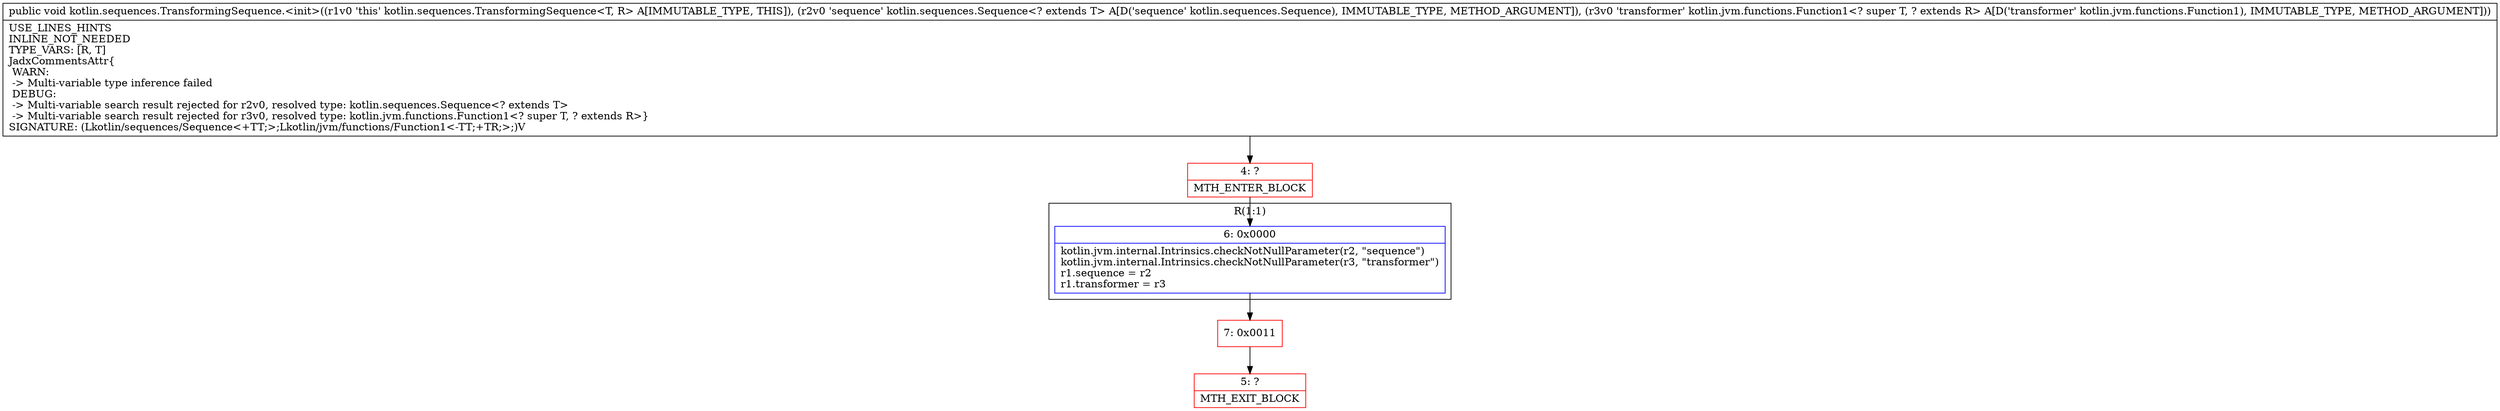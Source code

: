 digraph "CFG forkotlin.sequences.TransformingSequence.\<init\>(Lkotlin\/sequences\/Sequence;Lkotlin\/jvm\/functions\/Function1;)V" {
subgraph cluster_Region_1665819753 {
label = "R(1:1)";
node [shape=record,color=blue];
Node_6 [shape=record,label="{6\:\ 0x0000|kotlin.jvm.internal.Intrinsics.checkNotNullParameter(r2, \"sequence\")\lkotlin.jvm.internal.Intrinsics.checkNotNullParameter(r3, \"transformer\")\lr1.sequence = r2\lr1.transformer = r3\l}"];
}
Node_4 [shape=record,color=red,label="{4\:\ ?|MTH_ENTER_BLOCK\l}"];
Node_7 [shape=record,color=red,label="{7\:\ 0x0011}"];
Node_5 [shape=record,color=red,label="{5\:\ ?|MTH_EXIT_BLOCK\l}"];
MethodNode[shape=record,label="{public void kotlin.sequences.TransformingSequence.\<init\>((r1v0 'this' kotlin.sequences.TransformingSequence\<T, R\> A[IMMUTABLE_TYPE, THIS]), (r2v0 'sequence' kotlin.sequences.Sequence\<? extends T\> A[D('sequence' kotlin.sequences.Sequence), IMMUTABLE_TYPE, METHOD_ARGUMENT]), (r3v0 'transformer' kotlin.jvm.functions.Function1\<? super T, ? extends R\> A[D('transformer' kotlin.jvm.functions.Function1), IMMUTABLE_TYPE, METHOD_ARGUMENT]))  | USE_LINES_HINTS\lINLINE_NOT_NEEDED\lTYPE_VARS: [R, T]\lJadxCommentsAttr\{\l WARN: \l \-\> Multi\-variable type inference failed\l DEBUG: \l \-\> Multi\-variable search result rejected for r2v0, resolved type: kotlin.sequences.Sequence\<? extends T\>\l \-\> Multi\-variable search result rejected for r3v0, resolved type: kotlin.jvm.functions.Function1\<? super T, ? extends R\>\}\lSIGNATURE: (Lkotlin\/sequences\/Sequence\<+TT;\>;Lkotlin\/jvm\/functions\/Function1\<\-TT;+TR;\>;)V\l}"];
MethodNode -> Node_4;Node_6 -> Node_7;
Node_4 -> Node_6;
Node_7 -> Node_5;
}

